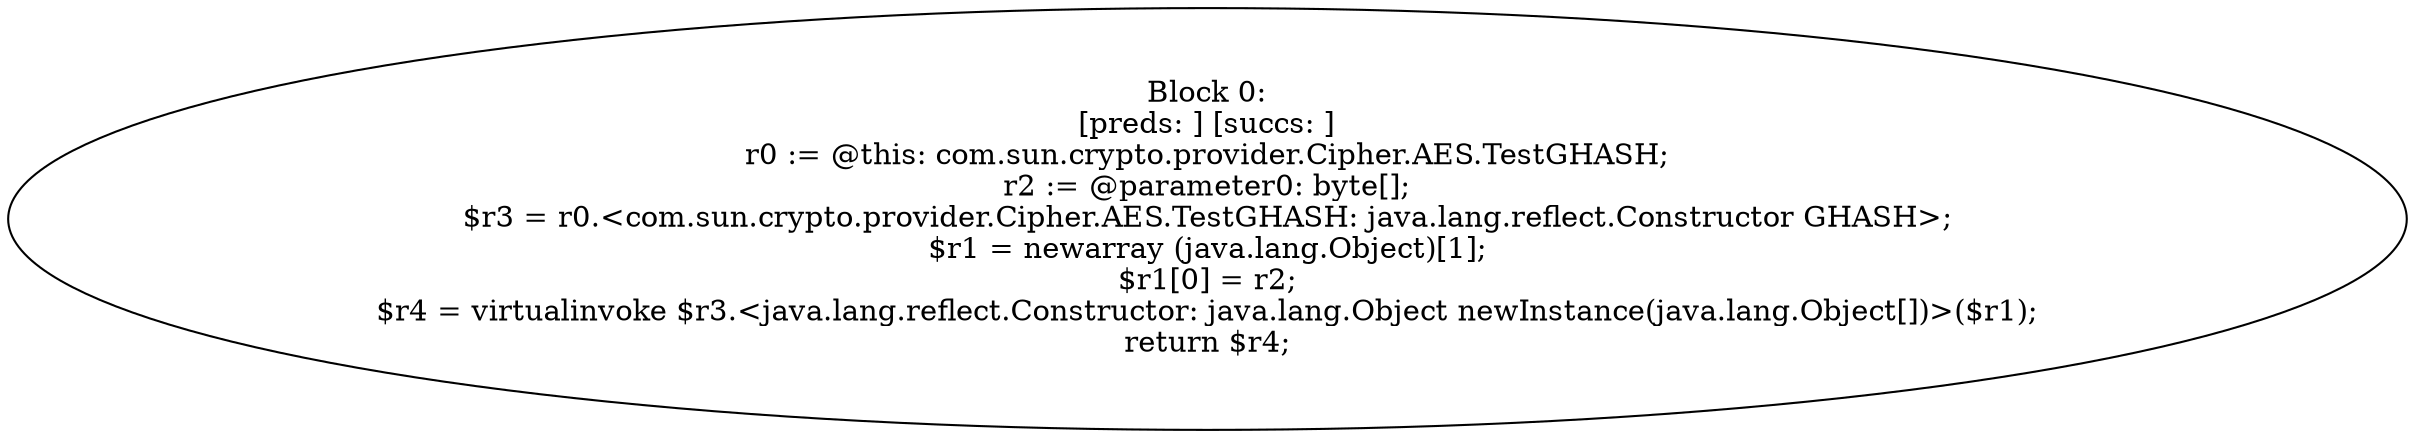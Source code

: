digraph "unitGraph" {
    "Block 0:
[preds: ] [succs: ]
r0 := @this: com.sun.crypto.provider.Cipher.AES.TestGHASH;
r2 := @parameter0: byte[];
$r3 = r0.<com.sun.crypto.provider.Cipher.AES.TestGHASH: java.lang.reflect.Constructor GHASH>;
$r1 = newarray (java.lang.Object)[1];
$r1[0] = r2;
$r4 = virtualinvoke $r3.<java.lang.reflect.Constructor: java.lang.Object newInstance(java.lang.Object[])>($r1);
return $r4;
"
}

